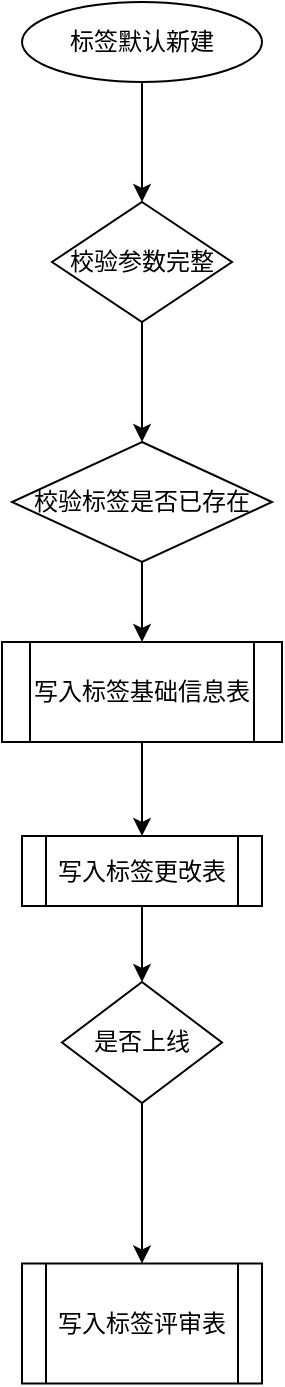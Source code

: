 <mxfile version="24.8.0">
  <diagram name="第 1 页" id="ssA97mYQEhC7tLdyT9QT">
    <mxGraphModel dx="1026" dy="650" grid="1" gridSize="10" guides="1" tooltips="1" connect="1" arrows="1" fold="1" page="1" pageScale="1" pageWidth="827" pageHeight="1169" math="0" shadow="0">
      <root>
        <mxCell id="0" />
        <mxCell id="1" parent="0" />
        <mxCell id="zffrPdRbodNsMmRM1yAd-3" value="" style="edgeStyle=orthogonalEdgeStyle;rounded=0;orthogonalLoop=1;jettySize=auto;html=1;" edge="1" parent="1" source="zffrPdRbodNsMmRM1yAd-1" target="zffrPdRbodNsMmRM1yAd-2">
          <mxGeometry relative="1" as="geometry" />
        </mxCell>
        <mxCell id="zffrPdRbodNsMmRM1yAd-1" value="标签默认新建" style="ellipse;whiteSpace=wrap;html=1;" vertex="1" parent="1">
          <mxGeometry x="230" y="150" width="120" height="40" as="geometry" />
        </mxCell>
        <mxCell id="zffrPdRbodNsMmRM1yAd-5" value="" style="edgeStyle=orthogonalEdgeStyle;rounded=0;orthogonalLoop=1;jettySize=auto;html=1;" edge="1" parent="1" source="zffrPdRbodNsMmRM1yAd-2" target="zffrPdRbodNsMmRM1yAd-4">
          <mxGeometry relative="1" as="geometry" />
        </mxCell>
        <mxCell id="zffrPdRbodNsMmRM1yAd-2" value="校验参数完整" style="rhombus;whiteSpace=wrap;html=1;" vertex="1" parent="1">
          <mxGeometry x="245" y="250" width="90" height="60" as="geometry" />
        </mxCell>
        <mxCell id="zffrPdRbodNsMmRM1yAd-7" value="" style="edgeStyle=orthogonalEdgeStyle;rounded=0;orthogonalLoop=1;jettySize=auto;html=1;" edge="1" parent="1" source="zffrPdRbodNsMmRM1yAd-4" target="zffrPdRbodNsMmRM1yAd-6">
          <mxGeometry relative="1" as="geometry" />
        </mxCell>
        <mxCell id="zffrPdRbodNsMmRM1yAd-4" value="校验标签是否已存在" style="rhombus;whiteSpace=wrap;html=1;" vertex="1" parent="1">
          <mxGeometry x="225" y="370" width="130" height="60" as="geometry" />
        </mxCell>
        <mxCell id="zffrPdRbodNsMmRM1yAd-9" value="" style="edgeStyle=orthogonalEdgeStyle;rounded=0;orthogonalLoop=1;jettySize=auto;html=1;" edge="1" parent="1" source="zffrPdRbodNsMmRM1yAd-6" target="zffrPdRbodNsMmRM1yAd-8">
          <mxGeometry relative="1" as="geometry" />
        </mxCell>
        <mxCell id="zffrPdRbodNsMmRM1yAd-6" value="写入标签基础信息表" style="shape=process;whiteSpace=wrap;html=1;backgroundOutline=1;" vertex="1" parent="1">
          <mxGeometry x="220" y="470" width="140" height="50" as="geometry" />
        </mxCell>
        <mxCell id="zffrPdRbodNsMmRM1yAd-11" value="" style="edgeStyle=orthogonalEdgeStyle;rounded=0;orthogonalLoop=1;jettySize=auto;html=1;" edge="1" parent="1" source="zffrPdRbodNsMmRM1yAd-8" target="zffrPdRbodNsMmRM1yAd-10">
          <mxGeometry relative="1" as="geometry" />
        </mxCell>
        <mxCell id="zffrPdRbodNsMmRM1yAd-8" value="写入标签更改表" style="shape=process;whiteSpace=wrap;html=1;backgroundOutline=1;" vertex="1" parent="1">
          <mxGeometry x="230" y="567" width="120" height="35" as="geometry" />
        </mxCell>
        <mxCell id="zffrPdRbodNsMmRM1yAd-13" value="" style="edgeStyle=orthogonalEdgeStyle;rounded=0;orthogonalLoop=1;jettySize=auto;html=1;" edge="1" parent="1" source="zffrPdRbodNsMmRM1yAd-10" target="zffrPdRbodNsMmRM1yAd-12">
          <mxGeometry relative="1" as="geometry" />
        </mxCell>
        <mxCell id="zffrPdRbodNsMmRM1yAd-10" value="是否上线" style="rhombus;whiteSpace=wrap;html=1;" vertex="1" parent="1">
          <mxGeometry x="250" y="640" width="80" height="60.5" as="geometry" />
        </mxCell>
        <mxCell id="zffrPdRbodNsMmRM1yAd-12" value="写入标签评审表" style="shape=process;whiteSpace=wrap;html=1;backgroundOutline=1;" vertex="1" parent="1">
          <mxGeometry x="230" y="780.75" width="120" height="60" as="geometry" />
        </mxCell>
      </root>
    </mxGraphModel>
  </diagram>
</mxfile>
